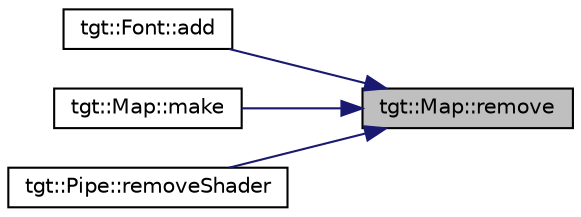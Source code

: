 digraph "tgt::Map::remove"
{
 // LATEX_PDF_SIZE
  edge [fontname="Helvetica",fontsize="10",labelfontname="Helvetica",labelfontsize="10"];
  node [fontname="Helvetica",fontsize="10",shape=record];
  rankdir="RL";
  Node1 [label="tgt::Map::remove",height=0.2,width=0.4,color="black", fillcolor="grey75", style="filled", fontcolor="black",tooltip=" "];
  Node1 -> Node2 [dir="back",color="midnightblue",fontsize="10",style="solid",fontname="Helvetica"];
  Node2 [label="tgt::Font::add",height=0.2,width=0.4,color="black", fillcolor="white", style="filled",URL="$d9/db6/namespacetgt_1_1_font.html#a83ff63c7e15f3d3e2977e1acdf9ec059",tooltip=" "];
  Node1 -> Node3 [dir="back",color="midnightblue",fontsize="10",style="solid",fontname="Helvetica"];
  Node3 [label="tgt::Map::make",height=0.2,width=0.4,color="black", fillcolor="white", style="filled",URL="$df/ded/namespacetgt_1_1_map.html#ae955f3e7f19a2015f8988c511547d239",tooltip=" "];
  Node1 -> Node4 [dir="back",color="midnightblue",fontsize="10",style="solid",fontname="Helvetica"];
  Node4 [label="tgt::Pipe::removeShader",height=0.2,width=0.4,color="black", fillcolor="white", style="filled",URL="$d0/dd1/namespacetgt_1_1_pipe.html#a08f12f0bf5e9415886446edf34ed981e",tooltip=" "];
}
